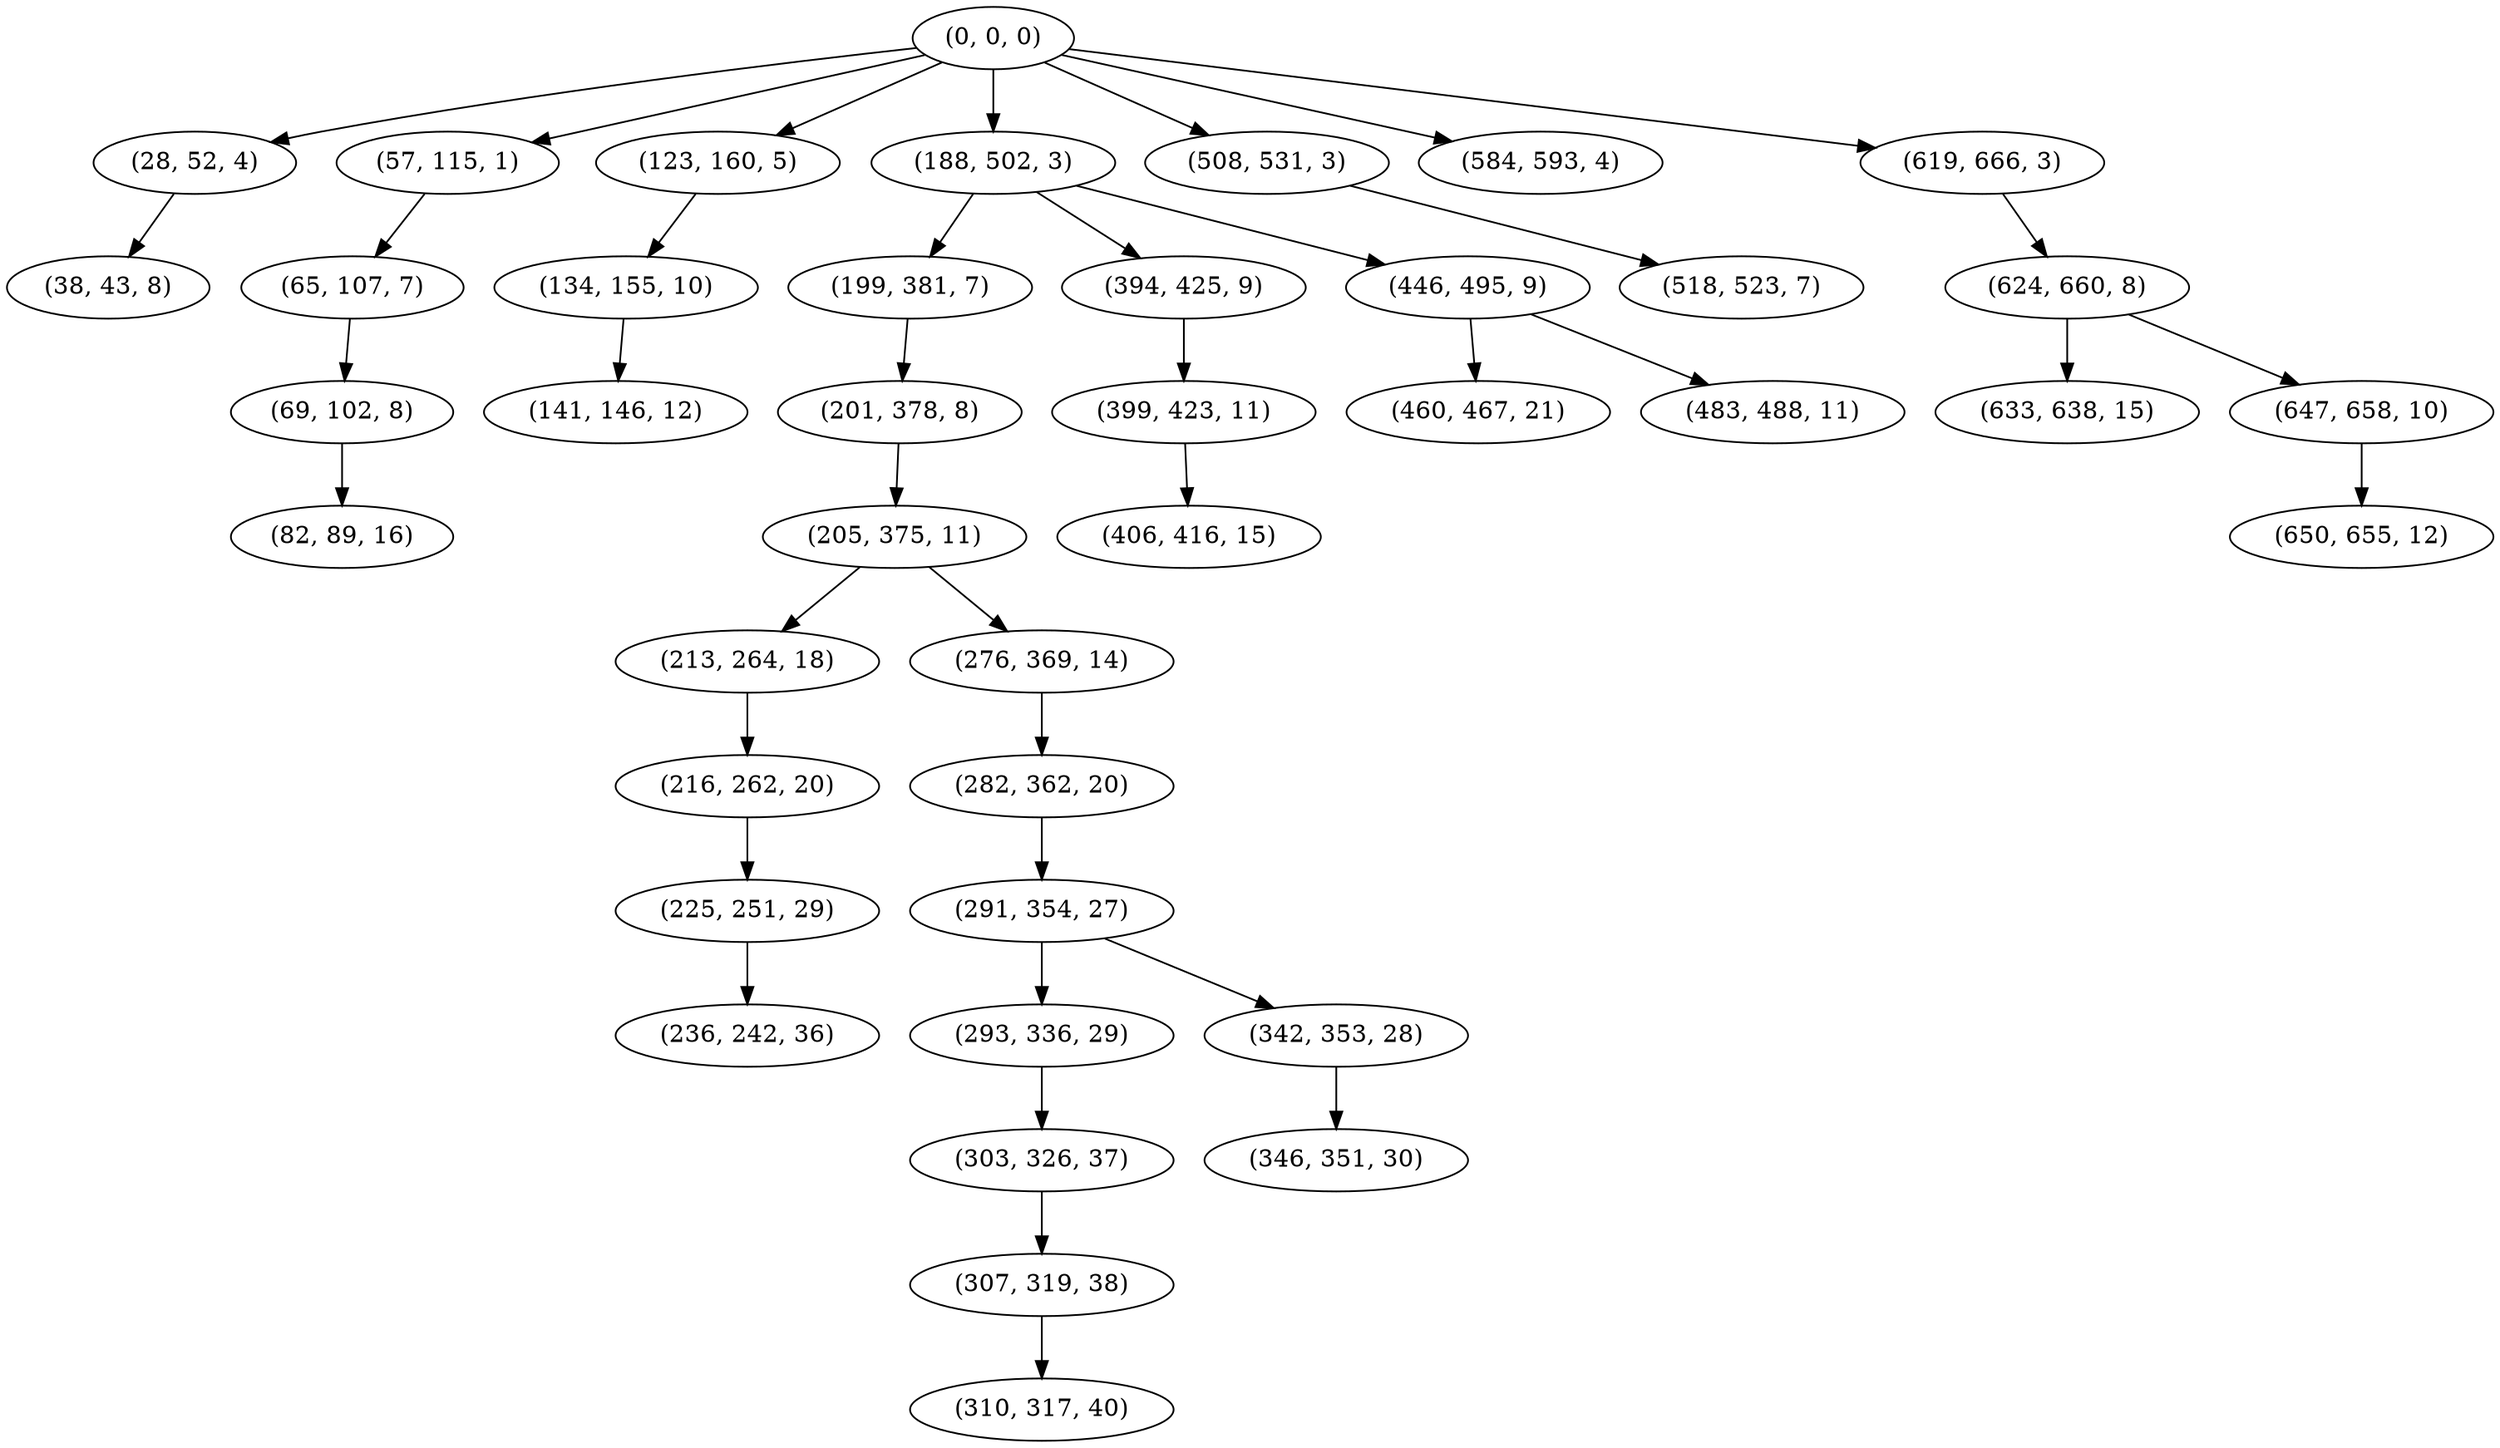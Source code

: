 digraph tree {
    "(0, 0, 0)";
    "(28, 52, 4)";
    "(38, 43, 8)";
    "(57, 115, 1)";
    "(65, 107, 7)";
    "(69, 102, 8)";
    "(82, 89, 16)";
    "(123, 160, 5)";
    "(134, 155, 10)";
    "(141, 146, 12)";
    "(188, 502, 3)";
    "(199, 381, 7)";
    "(201, 378, 8)";
    "(205, 375, 11)";
    "(213, 264, 18)";
    "(216, 262, 20)";
    "(225, 251, 29)";
    "(236, 242, 36)";
    "(276, 369, 14)";
    "(282, 362, 20)";
    "(291, 354, 27)";
    "(293, 336, 29)";
    "(303, 326, 37)";
    "(307, 319, 38)";
    "(310, 317, 40)";
    "(342, 353, 28)";
    "(346, 351, 30)";
    "(394, 425, 9)";
    "(399, 423, 11)";
    "(406, 416, 15)";
    "(446, 495, 9)";
    "(460, 467, 21)";
    "(483, 488, 11)";
    "(508, 531, 3)";
    "(518, 523, 7)";
    "(584, 593, 4)";
    "(619, 666, 3)";
    "(624, 660, 8)";
    "(633, 638, 15)";
    "(647, 658, 10)";
    "(650, 655, 12)";
    "(0, 0, 0)" -> "(28, 52, 4)";
    "(0, 0, 0)" -> "(57, 115, 1)";
    "(0, 0, 0)" -> "(123, 160, 5)";
    "(0, 0, 0)" -> "(188, 502, 3)";
    "(0, 0, 0)" -> "(508, 531, 3)";
    "(0, 0, 0)" -> "(584, 593, 4)";
    "(0, 0, 0)" -> "(619, 666, 3)";
    "(28, 52, 4)" -> "(38, 43, 8)";
    "(57, 115, 1)" -> "(65, 107, 7)";
    "(65, 107, 7)" -> "(69, 102, 8)";
    "(69, 102, 8)" -> "(82, 89, 16)";
    "(123, 160, 5)" -> "(134, 155, 10)";
    "(134, 155, 10)" -> "(141, 146, 12)";
    "(188, 502, 3)" -> "(199, 381, 7)";
    "(188, 502, 3)" -> "(394, 425, 9)";
    "(188, 502, 3)" -> "(446, 495, 9)";
    "(199, 381, 7)" -> "(201, 378, 8)";
    "(201, 378, 8)" -> "(205, 375, 11)";
    "(205, 375, 11)" -> "(213, 264, 18)";
    "(205, 375, 11)" -> "(276, 369, 14)";
    "(213, 264, 18)" -> "(216, 262, 20)";
    "(216, 262, 20)" -> "(225, 251, 29)";
    "(225, 251, 29)" -> "(236, 242, 36)";
    "(276, 369, 14)" -> "(282, 362, 20)";
    "(282, 362, 20)" -> "(291, 354, 27)";
    "(291, 354, 27)" -> "(293, 336, 29)";
    "(291, 354, 27)" -> "(342, 353, 28)";
    "(293, 336, 29)" -> "(303, 326, 37)";
    "(303, 326, 37)" -> "(307, 319, 38)";
    "(307, 319, 38)" -> "(310, 317, 40)";
    "(342, 353, 28)" -> "(346, 351, 30)";
    "(394, 425, 9)" -> "(399, 423, 11)";
    "(399, 423, 11)" -> "(406, 416, 15)";
    "(446, 495, 9)" -> "(460, 467, 21)";
    "(446, 495, 9)" -> "(483, 488, 11)";
    "(508, 531, 3)" -> "(518, 523, 7)";
    "(619, 666, 3)" -> "(624, 660, 8)";
    "(624, 660, 8)" -> "(633, 638, 15)";
    "(624, 660, 8)" -> "(647, 658, 10)";
    "(647, 658, 10)" -> "(650, 655, 12)";
}
